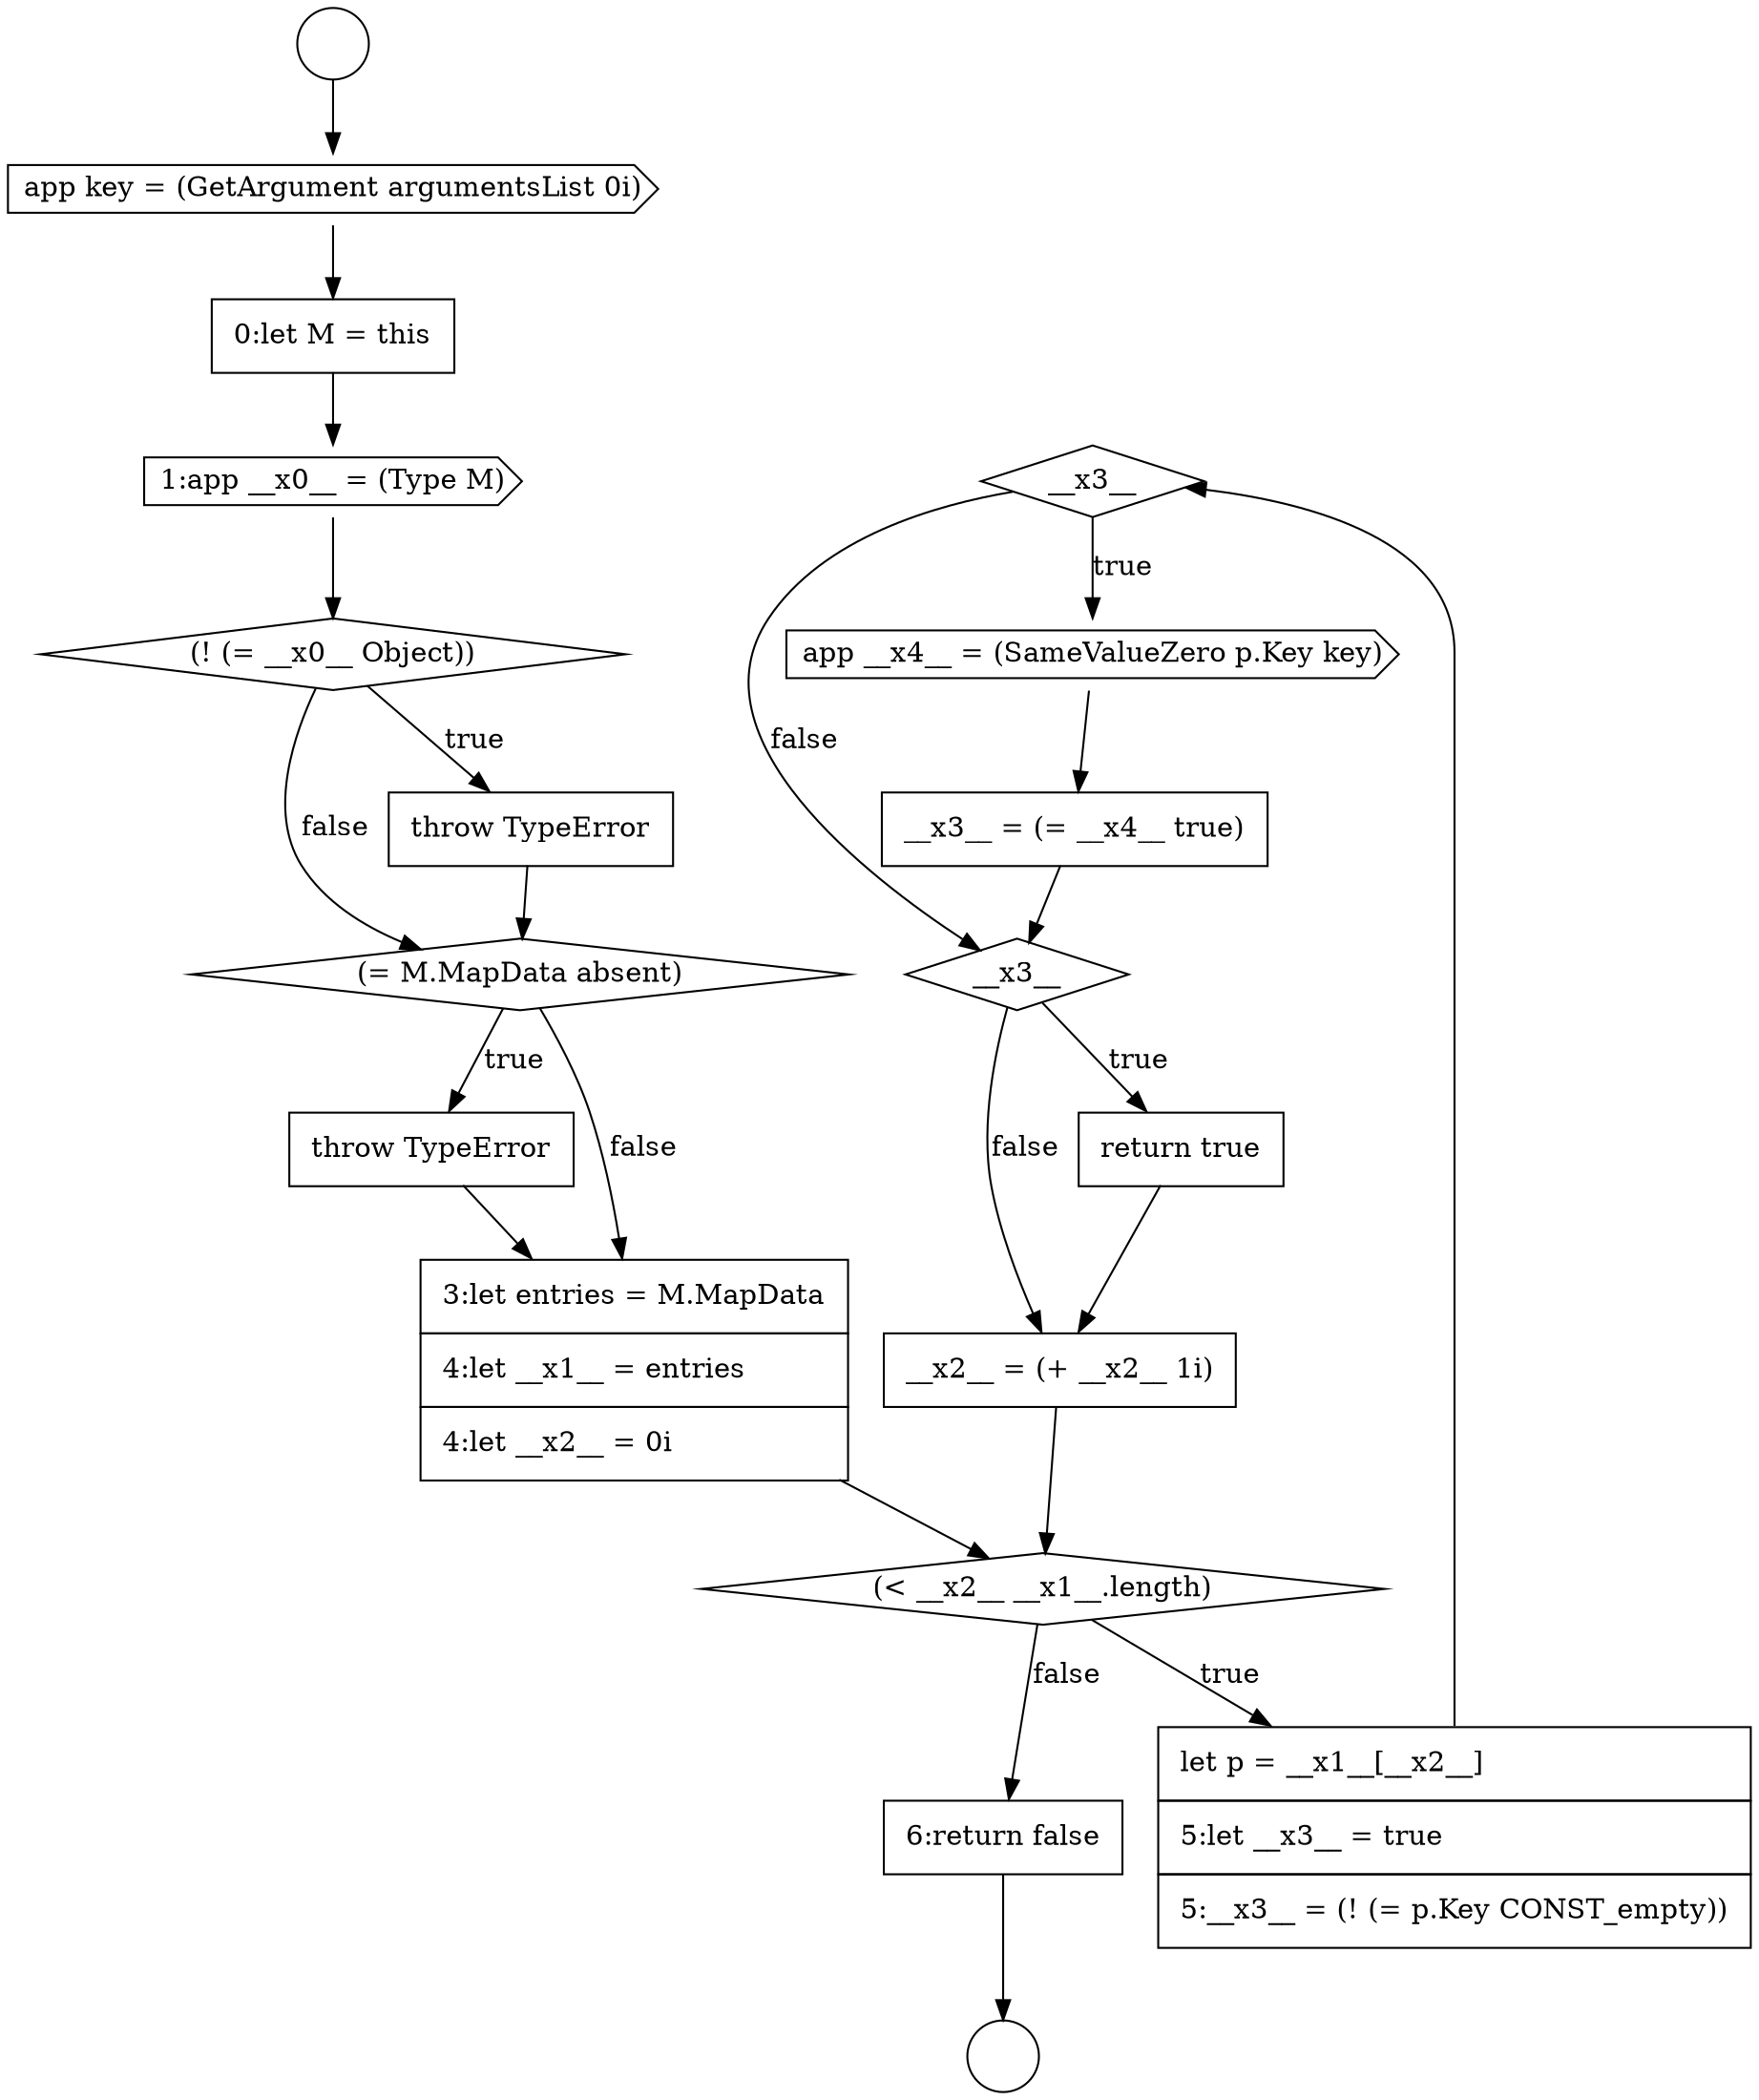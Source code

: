 digraph {
  node15889 [shape=diamond, label=<<font color="black">__x3__</font>> color="black" fillcolor="white" style=filled]
  node15885 [shape=none, margin=0, label=<<font color="black">
    <table border="0" cellborder="1" cellspacing="0" cellpadding="10">
      <tr><td align="left">throw TypeError</td></tr>
    </table>
  </font>> color="black" fillcolor="white" style=filled]
  node15881 [shape=cds, label=<<font color="black">1:app __x0__ = (Type M)</font>> color="black" fillcolor="white" style=filled]
  node15892 [shape=diamond, label=<<font color="black">__x3__</font>> color="black" fillcolor="white" style=filled]
  node15886 [shape=none, margin=0, label=<<font color="black">
    <table border="0" cellborder="1" cellspacing="0" cellpadding="10">
      <tr><td align="left">3:let entries = M.MapData</td></tr>
      <tr><td align="left">4:let __x1__ = entries</td></tr>
      <tr><td align="left">4:let __x2__ = 0i</td></tr>
    </table>
  </font>> color="black" fillcolor="white" style=filled]
  node15882 [shape=diamond, label=<<font color="black">(! (= __x0__ Object))</font>> color="black" fillcolor="white" style=filled]
  node15877 [shape=circle label=" " color="black" fillcolor="white" style=filled]
  node15887 [shape=diamond, label=<<font color="black">(&lt; __x2__ __x1__.length)</font>> color="black" fillcolor="white" style=filled]
  node15895 [shape=none, margin=0, label=<<font color="black">
    <table border="0" cellborder="1" cellspacing="0" cellpadding="10">
      <tr><td align="left">6:return false</td></tr>
    </table>
  </font>> color="black" fillcolor="white" style=filled]
  node15890 [shape=cds, label=<<font color="black">app __x4__ = (SameValueZero p.Key key)</font>> color="black" fillcolor="white" style=filled]
  node15894 [shape=none, margin=0, label=<<font color="black">
    <table border="0" cellborder="1" cellspacing="0" cellpadding="10">
      <tr><td align="left">__x2__ = (+ __x2__ 1i)</td></tr>
    </table>
  </font>> color="black" fillcolor="white" style=filled]
  node15878 [shape=circle label=" " color="black" fillcolor="white" style=filled]
  node15893 [shape=none, margin=0, label=<<font color="black">
    <table border="0" cellborder="1" cellspacing="0" cellpadding="10">
      <tr><td align="left">return true</td></tr>
    </table>
  </font>> color="black" fillcolor="white" style=filled]
  node15880 [shape=none, margin=0, label=<<font color="black">
    <table border="0" cellborder="1" cellspacing="0" cellpadding="10">
      <tr><td align="left">0:let M = this</td></tr>
    </table>
  </font>> color="black" fillcolor="white" style=filled]
  node15891 [shape=none, margin=0, label=<<font color="black">
    <table border="0" cellborder="1" cellspacing="0" cellpadding="10">
      <tr><td align="left">__x3__ = (= __x4__ true)</td></tr>
    </table>
  </font>> color="black" fillcolor="white" style=filled]
  node15883 [shape=none, margin=0, label=<<font color="black">
    <table border="0" cellborder="1" cellspacing="0" cellpadding="10">
      <tr><td align="left">throw TypeError</td></tr>
    </table>
  </font>> color="black" fillcolor="white" style=filled]
  node15888 [shape=none, margin=0, label=<<font color="black">
    <table border="0" cellborder="1" cellspacing="0" cellpadding="10">
      <tr><td align="left">let p = __x1__[__x2__]</td></tr>
      <tr><td align="left">5:let __x3__ = true</td></tr>
      <tr><td align="left">5:__x3__ = (! (= p.Key CONST_empty))</td></tr>
    </table>
  </font>> color="black" fillcolor="white" style=filled]
  node15884 [shape=diamond, label=<<font color="black">(= M.MapData absent)</font>> color="black" fillcolor="white" style=filled]
  node15879 [shape=cds, label=<<font color="black">app key = (GetArgument argumentsList 0i)</font>> color="black" fillcolor="white" style=filled]
  node15879 -> node15880 [ color="black"]
  node15894 -> node15887 [ color="black"]
  node15892 -> node15893 [label=<<font color="black">true</font>> color="black"]
  node15892 -> node15894 [label=<<font color="black">false</font>> color="black"]
  node15880 -> node15881 [ color="black"]
  node15891 -> node15892 [ color="black"]
  node15883 -> node15884 [ color="black"]
  node15882 -> node15883 [label=<<font color="black">true</font>> color="black"]
  node15882 -> node15884 [label=<<font color="black">false</font>> color="black"]
  node15887 -> node15888 [label=<<font color="black">true</font>> color="black"]
  node15887 -> node15895 [label=<<font color="black">false</font>> color="black"]
  node15893 -> node15894 [ color="black"]
  node15888 -> node15889 [ color="black"]
  node15895 -> node15878 [ color="black"]
  node15886 -> node15887 [ color="black"]
  node15884 -> node15885 [label=<<font color="black">true</font>> color="black"]
  node15884 -> node15886 [label=<<font color="black">false</font>> color="black"]
  node15885 -> node15886 [ color="black"]
  node15889 -> node15890 [label=<<font color="black">true</font>> color="black"]
  node15889 -> node15892 [label=<<font color="black">false</font>> color="black"]
  node15877 -> node15879 [ color="black"]
  node15881 -> node15882 [ color="black"]
  node15890 -> node15891 [ color="black"]
}
